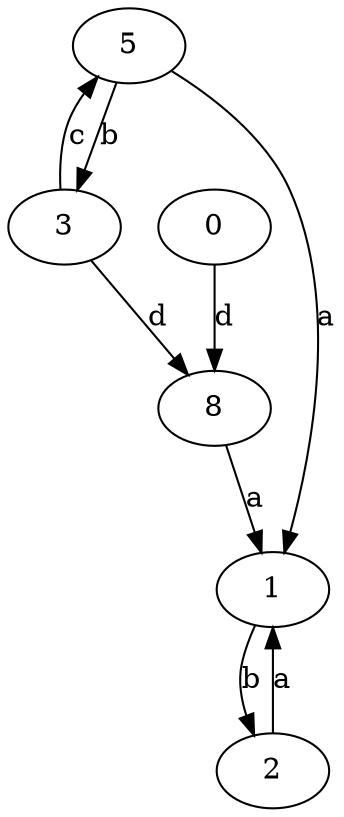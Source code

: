 strict digraph  {
1;
2;
3;
0;
5;
8;
1 -> 2  [label=b];
2 -> 1  [label=a];
3 -> 5  [label=c];
3 -> 8  [label=d];
0 -> 8  [label=d];
5 -> 1  [label=a];
5 -> 3  [label=b];
8 -> 1  [label=a];
}
